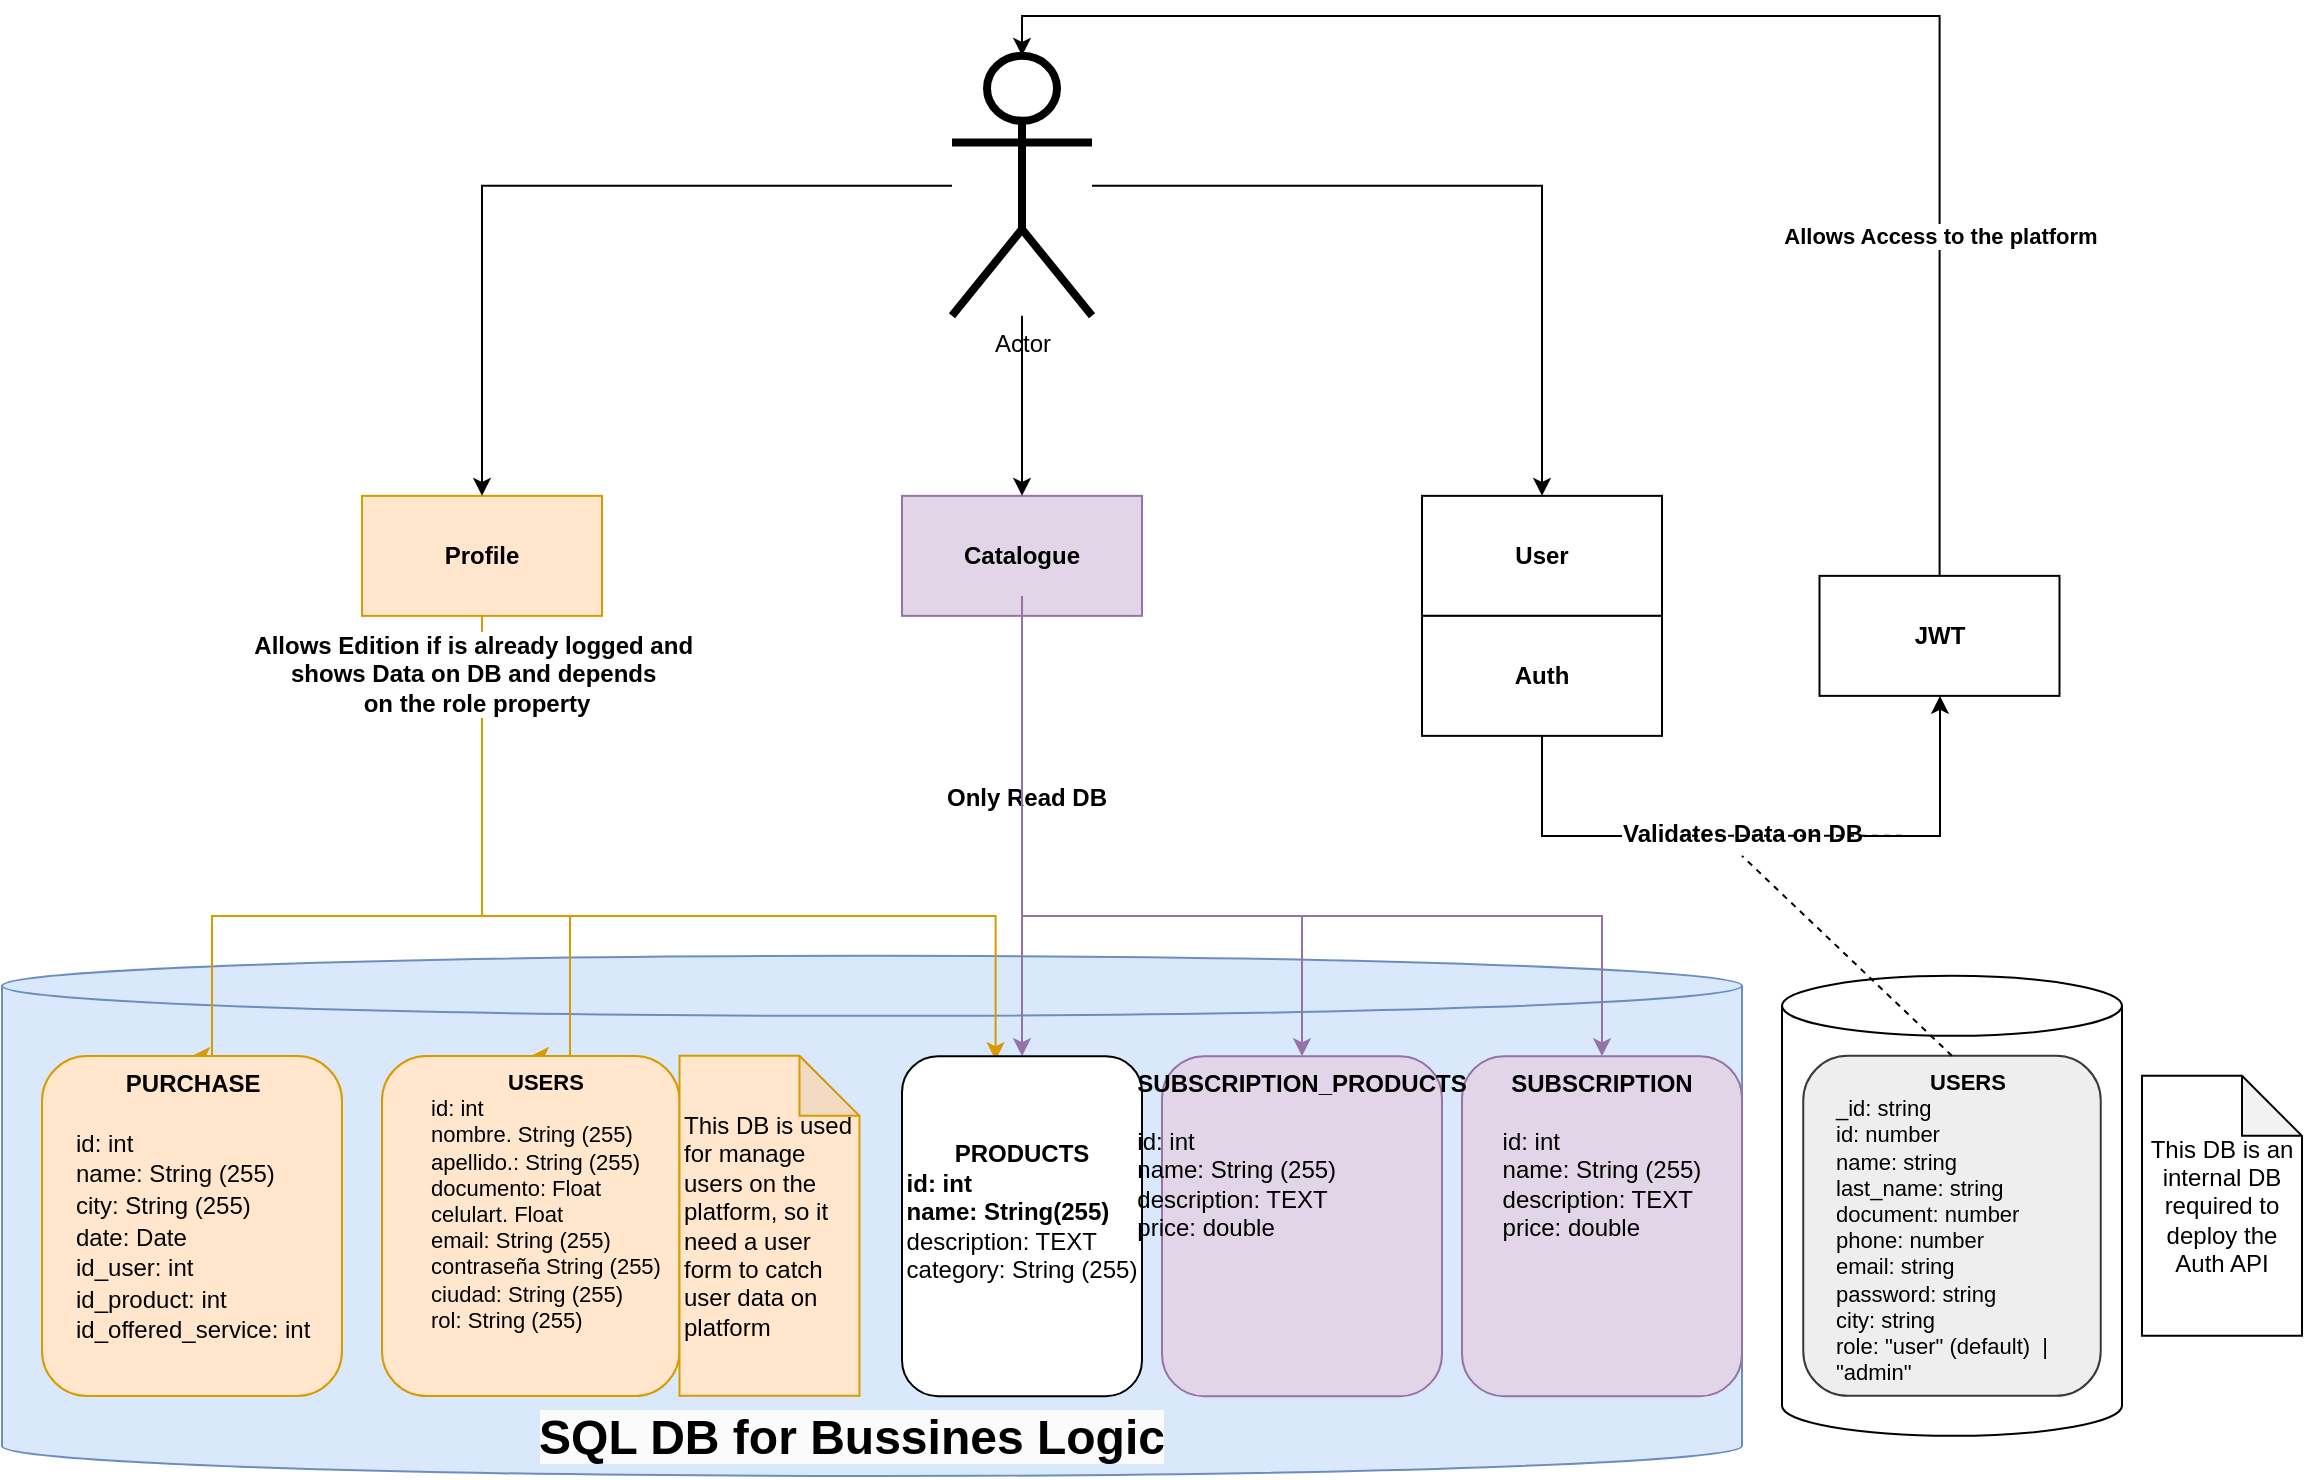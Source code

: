 <mxfile version="24.3.1" type="github">
  <diagram name="Page-1" id="5f0bae14-7c28-e335-631c-24af17079c00">
    <mxGraphModel dx="2884" dy="846" grid="1" gridSize="10" guides="1" tooltips="1" connect="1" arrows="1" fold="1" page="1" pageScale="1" pageWidth="1100" pageHeight="850" background="none" math="0" shadow="0">
      <root>
        <mxCell id="0" />
        <mxCell id="1" parent="0" />
        <mxCell id="3eu0gLsUePaidYde5kII-1" value="&lt;b&gt;User&lt;/b&gt;" style="whiteSpace=wrap;html=1;" parent="1" vertex="1">
          <mxGeometry x="650" y="279.93" width="120" height="60" as="geometry" />
        </mxCell>
        <mxCell id="3eu0gLsUePaidYde5kII-2" value="&lt;b&gt;Auth&lt;/b&gt;" style="whiteSpace=wrap;html=1;" parent="1" vertex="1">
          <mxGeometry x="650" y="339.93" width="120" height="60" as="geometry" />
        </mxCell>
        <mxCell id="3eu0gLsUePaidYde5kII-3" value="" style="shape=cylinder3;whiteSpace=wrap;html=1;boundedLbl=1;backgroundOutline=1;size=15;labelBorderColor=#99CCFF;fillColor=#dae8fc;strokeColor=#6c8ebf;" parent="1" vertex="1">
          <mxGeometry x="-60" y="509.93" width="870" height="260.07" as="geometry" />
        </mxCell>
        <mxCell id="3eu0gLsUePaidYde5kII-4" value="&lt;b style=&quot;forced-color-adjust: none; color: rgb(0, 0, 0); font-family: Helvetica; font-size: 24px; font-style: normal; font-variant-ligatures: normal; font-variant-caps: normal; letter-spacing: normal; orphans: 2; text-indent: 0px; text-transform: none; widows: 2; word-spacing: 0px; -webkit-text-stroke-width: 0px; white-space: normal; background-color: rgb(251, 251, 251); text-decoration-thickness: initial; text-decoration-style: initial; text-decoration-color: initial;&quot;&gt;SQL DB for Bussines Logic&lt;/b&gt;" style="text;whiteSpace=wrap;html=1;strokeWidth=7;fontSize=24;align=center;" parent="1" vertex="1">
          <mxGeometry x="200" y="730.0" width="330" height="40" as="geometry" />
        </mxCell>
        <mxCell id="3eu0gLsUePaidYde5kII-24" style="edgeStyle=orthogonalEdgeStyle;rounded=0;orthogonalLoop=1;jettySize=auto;html=1;fillColor=#e1d5e7;strokeColor=#9673a6;entryX=0.5;entryY=0;entryDx=0;entryDy=0;" parent="1" source="3eu0gLsUePaidYde5kII-6" target="kIv36qMvWvy2csFwaT8d-3" edge="1">
          <mxGeometry relative="1" as="geometry">
            <Array as="points">
              <mxPoint x="450" y="490" />
              <mxPoint x="590" y="490" />
            </Array>
          </mxGeometry>
        </mxCell>
        <mxCell id="3eu0gLsUePaidYde5kII-6" value="&lt;b&gt;Catalogue&lt;/b&gt;" style="rounded=0;whiteSpace=wrap;html=1;fillColor=#e1d5e7;strokeColor=#9673a6;" parent="1" vertex="1">
          <mxGeometry x="390" y="279.93" width="120" height="60" as="geometry" />
        </mxCell>
        <mxCell id="3eu0gLsUePaidYde5kII-18" style="edgeStyle=orthogonalEdgeStyle;rounded=0;orthogonalLoop=1;jettySize=auto;html=1;entryX=0.39;entryY=0.012;entryDx=0;entryDy=0;fillColor=#ffe6cc;strokeColor=#d79b00;entryPerimeter=0;" parent="1" source="3eu0gLsUePaidYde5kII-7" target="JClIsUNEsZ8_a61VlDSI-20" edge="1">
          <mxGeometry relative="1" as="geometry">
            <Array as="points">
              <mxPoint x="180" y="490" />
              <mxPoint x="437" y="490" />
            </Array>
          </mxGeometry>
        </mxCell>
        <mxCell id="3eu0gLsUePaidYde5kII-19" style="edgeStyle=orthogonalEdgeStyle;rounded=0;orthogonalLoop=1;jettySize=auto;html=1;entryX=0.5;entryY=0;entryDx=0;entryDy=0;fillColor=#ffe6cc;strokeColor=#d79b00;" parent="1" source="3eu0gLsUePaidYde5kII-7" target="3eu0gLsUePaidYde5kII-14" edge="1">
          <mxGeometry relative="1" as="geometry">
            <Array as="points">
              <mxPoint x="180" y="490" />
              <mxPoint x="45" y="490" />
            </Array>
            <mxPoint x="280" y="549.93" as="targetPoint" />
          </mxGeometry>
        </mxCell>
        <mxCell id="3eu0gLsUePaidYde5kII-7" value="&lt;b&gt;Profile&lt;/b&gt;" style="whiteSpace=wrap;html=1;fillColor=#ffe6cc;strokeColor=#d79b00;" parent="1" vertex="1">
          <mxGeometry x="120" y="279.93" width="120" height="60" as="geometry" />
        </mxCell>
        <mxCell id="3eu0gLsUePaidYde5kII-14" value="&lt;div style=&quot;text-align: center; font-size: 12px;&quot;&gt;&lt;font style=&quot;font-size: 12px;&quot; color=&quot;#040404&quot;&gt;&lt;b style=&quot;&quot;&gt;PURCHASE&lt;/b&gt;&lt;/font&gt;&lt;/div&gt;&lt;div style=&quot;text-align: center; font-size: 12px;&quot;&gt;&lt;font style=&quot;font-size: 12px;&quot; color=&quot;#040404&quot;&gt;&lt;b style=&quot;&quot;&gt;&lt;br&gt;&lt;/b&gt;&lt;/font&gt;&lt;/div&gt;&lt;span data-lucid-type=&quot;application/vnd.lucid.text&quot; data-lucid-content=&quot;{&amp;quot;t&amp;quot;:&amp;quot;COMPRA\nid: int\nnombre: String(255)\nciudad: String (255)\nid_cliente: int\nid_producto: int\n&amp;quot;,&amp;quot;m&amp;quot;:[{&amp;quot;s&amp;quot;:0,&amp;quot;n&amp;quot;:&amp;quot;s&amp;quot;,&amp;quot;v&amp;quot;:22.444,&amp;quot;e&amp;quot;:7},{&amp;quot;s&amp;quot;:0,&amp;quot;n&amp;quot;:&amp;quot;c&amp;quot;,&amp;quot;v&amp;quot;:&amp;quot;#040404ff&amp;quot;,&amp;quot;e&amp;quot;:89},{&amp;quot;s&amp;quot;:7,&amp;quot;n&amp;quot;:&amp;quot;s&amp;quot;,&amp;quot;v&amp;quot;:18.0,&amp;quot;e&amp;quot;:89},{&amp;quot;s&amp;quot;:7,&amp;quot;n&amp;quot;:&amp;quot;a&amp;quot;,&amp;quot;v&amp;quot;:&amp;quot;left&amp;quot;},{&amp;quot;s&amp;quot;:15,&amp;quot;n&amp;quot;:&amp;quot;fsp&amp;quot;,&amp;quot;v&amp;quot;:&amp;quot;ss_presetShapeStyle5_textStyle&amp;quot;,&amp;quot;e&amp;quot;:89},{&amp;quot;s&amp;quot;:15,&amp;quot;n&amp;quot;:&amp;quot;fsp2&amp;quot;,&amp;quot;v&amp;quot;:&amp;quot;ss_presetShapeStyle5_textStyle&amp;quot;,&amp;quot;e&amp;quot;:89},{&amp;quot;s&amp;quot;:15,&amp;quot;n&amp;quot;:&amp;quot;a&amp;quot;,&amp;quot;v&amp;quot;:&amp;quot;left&amp;quot;},{&amp;quot;s&amp;quot;:35,&amp;quot;n&amp;quot;:&amp;quot;a&amp;quot;,&amp;quot;v&amp;quot;:&amp;quot;left&amp;quot;},{&amp;quot;s&amp;quot;:56,&amp;quot;n&amp;quot;:&amp;quot;a&amp;quot;,&amp;quot;v&amp;quot;:&amp;quot;left&amp;quot;},{&amp;quot;s&amp;quot;:72,&amp;quot;n&amp;quot;:&amp;quot;a&amp;quot;,&amp;quot;v&amp;quot;:&amp;quot;left&amp;quot;}]}&quot; style=&quot;&quot;&gt;&lt;font style=&quot;&quot;&gt;&lt;div style=&quot;&quot;&gt;&lt;font color=&quot;#040404&quot;&gt;&lt;span style=&quot;font-size: 12px;&quot;&gt;id: int&lt;/span&gt;&lt;/font&gt;&lt;/div&gt;&lt;div style=&quot;&quot;&gt;&lt;font color=&quot;#040404&quot;&gt;&lt;span style=&quot;font-size: 12px;&quot;&gt;name: String (255)&lt;/span&gt;&lt;/font&gt;&lt;/div&gt;&lt;div style=&quot;&quot;&gt;&lt;font color=&quot;#040404&quot;&gt;&lt;span style=&quot;font-size: 12px;&quot;&gt;city: String (255)&lt;/span&gt;&lt;/font&gt;&lt;/div&gt;&lt;div style=&quot;&quot;&gt;&lt;font color=&quot;#040404&quot;&gt;&lt;span style=&quot;font-size: 12px;&quot;&gt;date: Date&lt;/span&gt;&lt;/font&gt;&lt;/div&gt;&lt;div style=&quot;&quot;&gt;&lt;font color=&quot;#040404&quot;&gt;&lt;span style=&quot;font-size: 12px;&quot;&gt;id_user: int&lt;/span&gt;&lt;/font&gt;&lt;/div&gt;&lt;div style=&quot;&quot;&gt;&lt;font color=&quot;#040404&quot;&gt;&lt;span style=&quot;font-size: 12px;&quot;&gt;id_product: int&lt;/span&gt;&lt;/font&gt;&lt;/div&gt;&lt;div style=&quot;&quot;&gt;&lt;font color=&quot;#040404&quot;&gt;&lt;span style=&quot;font-size: 12px;&quot;&gt;id_offered_service: int&lt;/span&gt;&lt;/font&gt;&lt;/div&gt;&lt;/font&gt;&lt;/span&gt;" style="rounded=1;whiteSpace=wrap;html=1;align=left;spacingLeft=15;fontSize=13;verticalAlign=top;fillColor=#ffe6cc;strokeColor=#d79b00;" parent="1" vertex="1">
          <mxGeometry x="-40" y="560.0" width="150" height="170" as="geometry" />
        </mxCell>
        <mxCell id="3eu0gLsUePaidYde5kII-17" value="&lt;span data-lucid-content=&quot;{&amp;quot;t&amp;quot;:&amp;quot;PRODUCTO\n\n-id: int\n-nombre: String (255)\n-descripcion: TEXT\n-precio: double&amp;quot;,&amp;quot;m&amp;quot;:[{&amp;quot;s&amp;quot;:0,&amp;quot;n&amp;quot;:&amp;quot;a&amp;quot;,&amp;quot;v&amp;quot;:&amp;quot;center&amp;quot;},{&amp;quot;s&amp;quot;:0,&amp;quot;n&amp;quot;:&amp;quot;fsp&amp;quot;,&amp;quot;v&amp;quot;:&amp;quot;ss_presetShapeStyle1_textStyle&amp;quot;,&amp;quot;e&amp;quot;:40},{&amp;quot;s&amp;quot;:0,&amp;quot;n&amp;quot;:&amp;quot;fsp2&amp;quot;,&amp;quot;v&amp;quot;:&amp;quot;ss_presetShapeStyle1_textStyle&amp;quot;,&amp;quot;e&amp;quot;:40},{&amp;quot;s&amp;quot;:9,&amp;quot;n&amp;quot;:&amp;quot;a&amp;quot;,&amp;quot;v&amp;quot;:&amp;quot;left&amp;quot;},{&amp;quot;s&amp;quot;:10,&amp;quot;n&amp;quot;:&amp;quot;a&amp;quot;,&amp;quot;v&amp;quot;:&amp;quot;left&amp;quot;},{&amp;quot;s&amp;quot;:19,&amp;quot;n&amp;quot;:&amp;quot;a&amp;quot;,&amp;quot;v&amp;quot;:&amp;quot;left&amp;quot;},{&amp;quot;s&amp;quot;:40,&amp;quot;n&amp;quot;:&amp;quot;c&amp;quot;,&amp;quot;v&amp;quot;:&amp;quot;#282c33ff&amp;quot;,&amp;quot;e&amp;quot;:42},{&amp;quot;s&amp;quot;:40,&amp;quot;n&amp;quot;:&amp;quot;fsp&amp;quot;,&amp;quot;v&amp;quot;:&amp;quot;ss_presetShapeStyle4_textStyle&amp;quot;,&amp;quot;e&amp;quot;:42},{&amp;quot;s&amp;quot;:40,&amp;quot;n&amp;quot;:&amp;quot;fsp2&amp;quot;,&amp;quot;v&amp;quot;:&amp;quot;ss_presetShapeStyle4_textStyle&amp;quot;,&amp;quot;e&amp;quot;:42},{&amp;quot;s&amp;quot;:41,&amp;quot;n&amp;quot;:&amp;quot;a&amp;quot;,&amp;quot;v&amp;quot;:&amp;quot;left&amp;quot;},{&amp;quot;s&amp;quot;:42,&amp;quot;n&amp;quot;:&amp;quot;c&amp;quot;,&amp;quot;v&amp;quot;:&amp;quot;#000000ff&amp;quot;,&amp;quot;e&amp;quot;:75},{&amp;quot;s&amp;quot;:42,&amp;quot;n&amp;quot;:&amp;quot;fsp&amp;quot;,&amp;quot;v&amp;quot;:&amp;quot;ss_presetShapeStyle5_textStyle&amp;quot;,&amp;quot;e&amp;quot;:75},{&amp;quot;s&amp;quot;:42,&amp;quot;n&amp;quot;:&amp;quot;fsp2&amp;quot;,&amp;quot;v&amp;quot;:&amp;quot;ss_presetShapeStyle5_textStyle&amp;quot;,&amp;quot;e&amp;quot;:75},{&amp;quot;s&amp;quot;:60,&amp;quot;n&amp;quot;:&amp;quot;a&amp;quot;,&amp;quot;v&amp;quot;:&amp;quot;left&amp;quot;}]}&quot; data-lucid-type=&quot;application/vnd.lucid.text&quot;&gt;&lt;b&gt;SUBSCRIPTION&lt;/b&gt;&lt;br&gt;&lt;br&gt;&lt;div style=&quot;text-align: left;&quot;&gt;&lt;div&gt;id: int&lt;/div&gt;&lt;div&gt;name: String (255)&lt;/div&gt;&lt;div&gt;description: TEXT&lt;/div&gt;&lt;div&gt;price: double&lt;/div&gt;&lt;/div&gt;&lt;/span&gt;" style="rounded=1;whiteSpace=wrap;html=1;verticalAlign=top;fillColor=#e1d5e7;strokeColor=#9673a6;" parent="1" vertex="1">
          <mxGeometry x="670" y="560.14" width="140" height="169.93" as="geometry" />
        </mxCell>
        <mxCell id="3eu0gLsUePaidYde5kII-28" style="edgeStyle=orthogonalEdgeStyle;rounded=0;orthogonalLoop=1;jettySize=auto;html=1;entryX=0.5;entryY=0;entryDx=0;entryDy=0;" parent="1" source="3eu0gLsUePaidYde5kII-26" target="3eu0gLsUePaidYde5kII-7" edge="1">
          <mxGeometry relative="1" as="geometry" />
        </mxCell>
        <mxCell id="3eu0gLsUePaidYde5kII-29" style="edgeStyle=orthogonalEdgeStyle;rounded=0;orthogonalLoop=1;jettySize=auto;html=1;entryX=0.5;entryY=0;entryDx=0;entryDy=0;" parent="1" source="3eu0gLsUePaidYde5kII-26" target="3eu0gLsUePaidYde5kII-1" edge="1">
          <mxGeometry relative="1" as="geometry" />
        </mxCell>
        <mxCell id="3eu0gLsUePaidYde5kII-42" style="edgeStyle=orthogonalEdgeStyle;rounded=0;orthogonalLoop=1;jettySize=auto;html=1;entryX=0.5;entryY=0;entryDx=0;entryDy=0;" parent="1" source="3eu0gLsUePaidYde5kII-26" target="3eu0gLsUePaidYde5kII-6" edge="1">
          <mxGeometry relative="1" as="geometry" />
        </mxCell>
        <mxCell id="3eu0gLsUePaidYde5kII-26" value="Actor" style="shape=umlActor;verticalLabelPosition=bottom;verticalAlign=top;html=1;outlineConnect=0;strokeWidth=4;" parent="1" vertex="1">
          <mxGeometry x="415" y="59.93" width="70" height="130" as="geometry" />
        </mxCell>
        <mxCell id="3eu0gLsUePaidYde5kII-40" style="edgeStyle=orthogonalEdgeStyle;rounded=0;orthogonalLoop=1;jettySize=auto;html=1;entryX=0.5;entryY=0;entryDx=0;entryDy=0;fillColor=#ffe6cc;strokeColor=#d79b00;" parent="1" source="3eu0gLsUePaidYde5kII-7" target="-nUrzhYDNhNudkDRQ27h-1" edge="1">
          <mxGeometry relative="1" as="geometry">
            <Array as="points">
              <mxPoint x="180" y="490" />
              <mxPoint x="224" y="490" />
            </Array>
          </mxGeometry>
        </mxCell>
        <mxCell id="-nUrzhYDNhNudkDRQ27h-14" value="&lt;b&gt;Allows Edition if is already logged and&amp;nbsp;&lt;/b&gt;&lt;div&gt;&lt;b&gt;shows Data on DB and depends&amp;nbsp;&lt;/b&gt;&lt;/div&gt;&lt;div&gt;&lt;b&gt;on the role property&lt;/b&gt;&lt;/div&gt;" style="edgeLabel;html=1;align=center;verticalAlign=middle;resizable=0;points=[];fontSize=12;" parent="3eu0gLsUePaidYde5kII-40" vertex="1" connectable="0">
          <mxGeometry x="-0.797" y="-3" relative="1" as="geometry">
            <mxPoint as="offset" />
          </mxGeometry>
        </mxCell>
        <mxCell id="-nUrzhYDNhNudkDRQ27h-1" value="&lt;span data-lucid-type=&quot;application/vnd.lucid.text&quot; data-lucid-content=&quot;{&amp;quot;t&amp;quot;:&amp;quot;USERS\nid: int\nnombre. String (255)\napellido.: String (255)\ndocumento: Float\ncelulart. Float\nemail: String (255)\ncontraseña String (255)\nciudad: String (255)\nrol: String (255)&amp;quot;,&amp;quot;m&amp;quot;:[{&amp;quot;s&amp;quot;:0,&amp;quot;n&amp;quot;:&amp;quot;a&amp;quot;,&amp;quot;v&amp;quot;:&amp;quot;center&amp;quot;}]}&quot; style=&quot;font-size: 11px;&quot;&gt;&lt;b style=&quot;font-size: 11px;&quot;&gt;USERS&lt;/b&gt;&lt;br style=&quot;font-size: 11px;&quot;&gt;&lt;div style=&quot;text-align: left; font-size: 11px;&quot;&gt;&lt;span data-lucid-content=&quot;{&amp;quot;t&amp;quot;:&amp;quot;id: int\nnombre. String (255)\napellido.: String (255)\ndocumento: Float\ncelulart. Float\nemail: String (255)\ncontraseña String (255)\nciudad: String (255)\nrol: String (255)&amp;quot;,&amp;quot;m&amp;quot;:[]}&quot; data-lucid-type=&quot;application/vnd.lucid.text&quot;&gt;id: int&lt;br&gt;nombre. String (255)&lt;br&gt;apellido.: String (255)&lt;br&gt;documento: Float&lt;br&gt;celulart. Float&lt;br&gt;email: String (255)&lt;br&gt;contraseña String (255)&lt;br&gt;ciudad: String (255)&lt;br&gt;rol: String (255)&lt;/span&gt;&lt;br&gt;&lt;/div&gt;&lt;/span&gt;" style="rounded=1;whiteSpace=wrap;html=1;fontSize=11;verticalAlign=top;fillColor=#ffe6cc;strokeColor=#d79b00;spacingLeft=15;spacingTop=0;" parent="1" vertex="1">
          <mxGeometry x="130" y="560.0" width="148.75" height="170" as="geometry" />
        </mxCell>
        <mxCell id="-nUrzhYDNhNudkDRQ27h-3" value="&lt;b&gt;JWT&lt;/b&gt;" style="whiteSpace=wrap;html=1;" parent="1" vertex="1">
          <mxGeometry x="848.75" y="319.93" width="120" height="60" as="geometry" />
        </mxCell>
        <mxCell id="JClIsUNEsZ8_a61VlDSI-1" value="" style="shape=cylinder3;whiteSpace=wrap;html=1;boundedLbl=1;backgroundOutline=1;size=15;" parent="1" vertex="1">
          <mxGeometry x="830" y="519.93" width="170" height="230" as="geometry" />
        </mxCell>
        <mxCell id="JClIsUNEsZ8_a61VlDSI-2" value="&lt;span data-lucid-type=&quot;application/vnd.lucid.text&quot; data-lucid-content=&quot;{&amp;quot;t&amp;quot;:&amp;quot;USERS\nid: int\nnombre. String (255)\napellido.: String (255)\ndocumento: Float\ncelulart. Float\nemail: String (255)\ncontraseña String (255)\nciudad: String (255)\nrol: String (255)&amp;quot;,&amp;quot;m&amp;quot;:[{&amp;quot;s&amp;quot;:0,&amp;quot;n&amp;quot;:&amp;quot;a&amp;quot;,&amp;quot;v&amp;quot;:&amp;quot;center&amp;quot;}]}&quot; style=&quot;font-size: 11px;&quot;&gt;&lt;b style=&quot;font-size: 11px;&quot;&gt;USERS&lt;/b&gt;&lt;br style=&quot;font-size: 11px;&quot;&gt;&lt;div style=&quot;text-align: left; font-size: 11px;&quot;&gt;&lt;span data-lucid-content=&quot;{&amp;quot;t&amp;quot;:&amp;quot;id: int\nnombre. String (255)\napellido.: String (255)\ndocumento: Float\ncelulart. Float\nemail: String (255)\ncontraseña String (255)\nciudad: String (255)\nrol: String (255)&amp;quot;,&amp;quot;m&amp;quot;:[]}&quot; data-lucid-type=&quot;application/vnd.lucid.text&quot;&gt;_id: string&lt;/span&gt;&lt;/div&gt;&lt;div style=&quot;text-align: left; font-size: 11px;&quot;&gt;&lt;div&gt;id: number&lt;/div&gt;&lt;div&gt;name: string&lt;/div&gt;&lt;div&gt;last_name: string&lt;/div&gt;&lt;div&gt;document: number&lt;/div&gt;&lt;div&gt;phone: number&lt;/div&gt;&lt;div&gt;email: string&lt;/div&gt;&lt;div&gt;password: string&lt;/div&gt;&lt;div&gt;city: string&lt;/div&gt;&lt;div&gt;role: &quot;user&quot; (default)&amp;nbsp; | &quot;admin&quot;&lt;/div&gt;&lt;/div&gt;&lt;/span&gt;" style="rounded=1;whiteSpace=wrap;html=1;fontSize=11;verticalAlign=top;fillColor=#eeeeee;strokeColor=#36393d;spacingLeft=15;spacingTop=0;" parent="1" vertex="1">
          <mxGeometry x="840.62" y="559.93" width="148.75" height="170" as="geometry" />
        </mxCell>
        <mxCell id="JClIsUNEsZ8_a61VlDSI-3" style="edgeStyle=orthogonalEdgeStyle;rounded=0;orthogonalLoop=1;jettySize=auto;html=1;exitX=0.5;exitY=1;exitDx=0;exitDy=0;" parent="1" target="-nUrzhYDNhNudkDRQ27h-3" edge="1">
          <mxGeometry relative="1" as="geometry">
            <Array as="points">
              <mxPoint x="710" y="449.93" />
              <mxPoint x="909" y="449.93" />
            </Array>
            <mxPoint x="710" y="399.93" as="sourcePoint" />
            <mxPoint x="820" y="549.93" as="targetPoint" />
          </mxGeometry>
        </mxCell>
        <mxCell id="JClIsUNEsZ8_a61VlDSI-4" value="&lt;b&gt;Validates Data on DB&lt;/b&gt;" style="edgeLabel;html=1;align=center;verticalAlign=middle;resizable=0;points=[];fontSize=12;" parent="JClIsUNEsZ8_a61VlDSI-3" vertex="1" connectable="0">
          <mxGeometry x="-0.637" y="1" relative="1" as="geometry">
            <mxPoint x="92" as="offset" />
          </mxGeometry>
        </mxCell>
        <mxCell id="JClIsUNEsZ8_a61VlDSI-12" value="" style="endArrow=none;dashed=1;html=1;rounded=0;" parent="1" edge="1">
          <mxGeometry width="50" height="50" relative="1" as="geometry">
            <mxPoint x="890" y="449.93" as="sourcePoint" />
            <mxPoint x="780" y="449.93" as="targetPoint" />
          </mxGeometry>
        </mxCell>
        <mxCell id="JClIsUNEsZ8_a61VlDSI-14" value="" style="endArrow=none;dashed=1;html=1;rounded=0;exitX=0.5;exitY=0;exitDx=0;exitDy=0;" parent="1" source="JClIsUNEsZ8_a61VlDSI-2" edge="1">
          <mxGeometry width="50" height="50" relative="1" as="geometry">
            <mxPoint x="840" y="499.93" as="sourcePoint" />
            <mxPoint x="810" y="459.93" as="targetPoint" />
          </mxGeometry>
        </mxCell>
        <mxCell id="JClIsUNEsZ8_a61VlDSI-15" style="edgeStyle=orthogonalEdgeStyle;rounded=0;orthogonalLoop=1;jettySize=auto;html=1;entryX=0.5;entryY=0;entryDx=0;entryDy=0;entryPerimeter=0;" parent="1" source="-nUrzhYDNhNudkDRQ27h-3" target="3eu0gLsUePaidYde5kII-26" edge="1">
          <mxGeometry relative="1" as="geometry">
            <Array as="points">
              <mxPoint x="909" y="39.93" />
              <mxPoint x="450" y="39.93" />
            </Array>
          </mxGeometry>
        </mxCell>
        <mxCell id="JClIsUNEsZ8_a61VlDSI-16" value="&lt;b&gt;Allows Access to the platform&lt;/b&gt;" style="edgeLabel;html=1;align=center;verticalAlign=middle;resizable=0;points=[];" parent="JClIsUNEsZ8_a61VlDSI-15" vertex="1" connectable="0">
          <mxGeometry x="-0.618" y="-1" relative="1" as="geometry">
            <mxPoint x="-1" y="-25" as="offset" />
          </mxGeometry>
        </mxCell>
        <mxCell id="JClIsUNEsZ8_a61VlDSI-18" value="This DB is an internal DB required to deploy the Auth API" style="shape=note;whiteSpace=wrap;html=1;backgroundOutline=1;darkOpacity=0.05;" parent="1" vertex="1">
          <mxGeometry x="1010" y="569.93" width="80" height="130" as="geometry" />
        </mxCell>
        <mxCell id="JClIsUNEsZ8_a61VlDSI-19" value="This DB is used for manage users on the platform, so it need a user form to catch user data on platform" style="shape=note;whiteSpace=wrap;html=1;backgroundOutline=1;darkOpacity=0.05;align=left;fillColor=#ffe6cc;strokeColor=#d79b00;" parent="1" vertex="1">
          <mxGeometry x="278.75" y="559.93" width="90" height="170" as="geometry" />
        </mxCell>
        <mxCell id="kIv36qMvWvy2csFwaT8d-1" value="" style="edgeStyle=orthogonalEdgeStyle;rounded=0;orthogonalLoop=1;jettySize=auto;html=1;fillColor=#e1d5e7;strokeColor=#9673a6;" parent="1" source="3eu0gLsUePaidYde5kII-6" target="JClIsUNEsZ8_a61VlDSI-20" edge="1">
          <mxGeometry relative="1" as="geometry">
            <Array as="points">
              <mxPoint x="450" y="520" />
              <mxPoint x="450" y="520" />
            </Array>
            <mxPoint x="450" y="340" as="sourcePoint" />
            <mxPoint x="559" y="625" as="targetPoint" />
          </mxGeometry>
        </mxCell>
        <mxCell id="kIv36qMvWvy2csFwaT8d-2" value="&lt;b&gt;Only Read DB&lt;/b&gt;" style="edgeLabel;html=1;align=center;verticalAlign=middle;resizable=0;points=[];fontSize=12;" parent="kIv36qMvWvy2csFwaT8d-1" vertex="1" connectable="0">
          <mxGeometry x="-0.015" y="2" relative="1" as="geometry">
            <mxPoint y="-18" as="offset" />
          </mxGeometry>
        </mxCell>
        <mxCell id="JClIsUNEsZ8_a61VlDSI-20" value="&lt;b&gt;PRODUCTS&lt;/b&gt;&lt;div style=&quot;text-align: left;&quot;&gt;&lt;b&gt;id: int&lt;/b&gt;&lt;/div&gt;&lt;div style=&quot;text-align: left;&quot;&gt;&lt;b&gt;name: String(255)&lt;/b&gt;&lt;/div&gt;&lt;div style=&quot;text-align: left;&quot;&gt;description: TEXT&lt;/div&gt;&lt;div style=&quot;text-align: left;&quot;&gt;category: String (255)&lt;/div&gt;&lt;div style=&quot;text-align: left;&quot;&gt;&lt;br&gt;&lt;/div&gt;" style="rounded=1;whiteSpace=wrap;html=1;" parent="1" vertex="1">
          <mxGeometry x="390" y="560.07" width="120" height="170" as="geometry" />
        </mxCell>
        <mxCell id="kIv36qMvWvy2csFwaT8d-3" value="&lt;span data-lucid-content=&quot;{&amp;quot;t&amp;quot;:&amp;quot;PRODUCTO\n\n-id: int\n-nombre: String (255)\n-descripcion: TEXT\n-precio: double&amp;quot;,&amp;quot;m&amp;quot;:[{&amp;quot;s&amp;quot;:0,&amp;quot;n&amp;quot;:&amp;quot;a&amp;quot;,&amp;quot;v&amp;quot;:&amp;quot;center&amp;quot;},{&amp;quot;s&amp;quot;:0,&amp;quot;n&amp;quot;:&amp;quot;fsp&amp;quot;,&amp;quot;v&amp;quot;:&amp;quot;ss_presetShapeStyle1_textStyle&amp;quot;,&amp;quot;e&amp;quot;:40},{&amp;quot;s&amp;quot;:0,&amp;quot;n&amp;quot;:&amp;quot;fsp2&amp;quot;,&amp;quot;v&amp;quot;:&amp;quot;ss_presetShapeStyle1_textStyle&amp;quot;,&amp;quot;e&amp;quot;:40},{&amp;quot;s&amp;quot;:9,&amp;quot;n&amp;quot;:&amp;quot;a&amp;quot;,&amp;quot;v&amp;quot;:&amp;quot;left&amp;quot;},{&amp;quot;s&amp;quot;:10,&amp;quot;n&amp;quot;:&amp;quot;a&amp;quot;,&amp;quot;v&amp;quot;:&amp;quot;left&amp;quot;},{&amp;quot;s&amp;quot;:19,&amp;quot;n&amp;quot;:&amp;quot;a&amp;quot;,&amp;quot;v&amp;quot;:&amp;quot;left&amp;quot;},{&amp;quot;s&amp;quot;:40,&amp;quot;n&amp;quot;:&amp;quot;c&amp;quot;,&amp;quot;v&amp;quot;:&amp;quot;#282c33ff&amp;quot;,&amp;quot;e&amp;quot;:42},{&amp;quot;s&amp;quot;:40,&amp;quot;n&amp;quot;:&amp;quot;fsp&amp;quot;,&amp;quot;v&amp;quot;:&amp;quot;ss_presetShapeStyle4_textStyle&amp;quot;,&amp;quot;e&amp;quot;:42},{&amp;quot;s&amp;quot;:40,&amp;quot;n&amp;quot;:&amp;quot;fsp2&amp;quot;,&amp;quot;v&amp;quot;:&amp;quot;ss_presetShapeStyle4_textStyle&amp;quot;,&amp;quot;e&amp;quot;:42},{&amp;quot;s&amp;quot;:41,&amp;quot;n&amp;quot;:&amp;quot;a&amp;quot;,&amp;quot;v&amp;quot;:&amp;quot;left&amp;quot;},{&amp;quot;s&amp;quot;:42,&amp;quot;n&amp;quot;:&amp;quot;c&amp;quot;,&amp;quot;v&amp;quot;:&amp;quot;#000000ff&amp;quot;,&amp;quot;e&amp;quot;:75},{&amp;quot;s&amp;quot;:42,&amp;quot;n&amp;quot;:&amp;quot;fsp&amp;quot;,&amp;quot;v&amp;quot;:&amp;quot;ss_presetShapeStyle5_textStyle&amp;quot;,&amp;quot;e&amp;quot;:75},{&amp;quot;s&amp;quot;:42,&amp;quot;n&amp;quot;:&amp;quot;fsp2&amp;quot;,&amp;quot;v&amp;quot;:&amp;quot;ss_presetShapeStyle5_textStyle&amp;quot;,&amp;quot;e&amp;quot;:75},{&amp;quot;s&amp;quot;:60,&amp;quot;n&amp;quot;:&amp;quot;a&amp;quot;,&amp;quot;v&amp;quot;:&amp;quot;left&amp;quot;}]}&quot; data-lucid-type=&quot;application/vnd.lucid.text&quot;&gt;&lt;b&gt;SUBSCRIPTION_PRODUCTS&lt;/b&gt;&lt;br&gt;&lt;br&gt;&lt;div style=&quot;text-align: left;&quot;&gt;&lt;div&gt;id: int&lt;/div&gt;&lt;div&gt;name: String (255)&lt;/div&gt;&lt;div&gt;description: TEXT&lt;/div&gt;&lt;div&gt;price: double&lt;/div&gt;&lt;/div&gt;&lt;/span&gt;" style="rounded=1;whiteSpace=wrap;html=1;verticalAlign=top;fillColor=#e1d5e7;strokeColor=#9673a6;" parent="1" vertex="1">
          <mxGeometry x="520" y="560.14" width="140" height="169.93" as="geometry" />
        </mxCell>
        <mxCell id="2w4d96TiAbUTxQoSpIZL-1" style="edgeStyle=orthogonalEdgeStyle;rounded=0;orthogonalLoop=1;jettySize=auto;html=1;fillColor=#e1d5e7;strokeColor=#9673a6;entryX=0.5;entryY=0;entryDx=0;entryDy=0;" edge="1" parent="1" target="3eu0gLsUePaidYde5kII-17">
          <mxGeometry relative="1" as="geometry">
            <Array as="points">
              <mxPoint x="450" y="490" />
              <mxPoint x="740" y="490" />
            </Array>
            <mxPoint x="450" y="330" as="sourcePoint" />
            <mxPoint x="740" y="550.14" as="targetPoint" />
          </mxGeometry>
        </mxCell>
      </root>
    </mxGraphModel>
  </diagram>
</mxfile>
